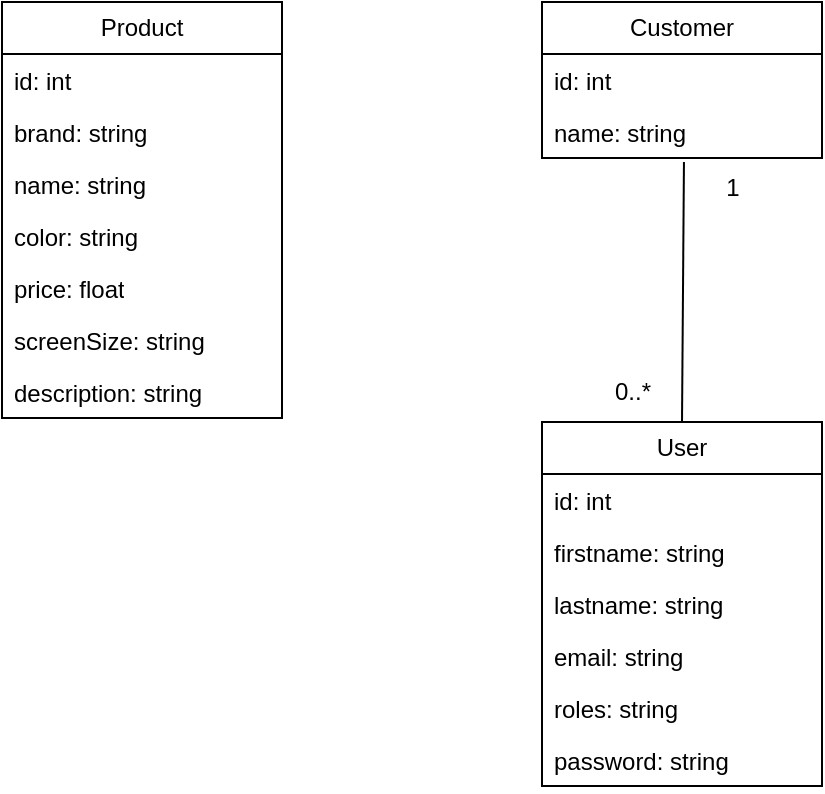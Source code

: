 <mxfile version="22.0.2" type="device">
  <diagram name="Page-1" id="7rVnqfngHAcEO23ORIw5">
    <mxGraphModel dx="1434" dy="884" grid="1" gridSize="10" guides="1" tooltips="1" connect="1" arrows="1" fold="1" page="1" pageScale="1" pageWidth="827" pageHeight="1169" math="0" shadow="0">
      <root>
        <mxCell id="0" />
        <mxCell id="1" parent="0" />
        <mxCell id="qrGA6N0zNRtA1dACyrke-1" value="Customer" style="swimlane;fontStyle=0;childLayout=stackLayout;horizontal=1;startSize=26;fillColor=none;horizontalStack=0;resizeParent=1;resizeParentMax=0;resizeLast=0;collapsible=1;marginBottom=0;whiteSpace=wrap;html=1;" parent="1" vertex="1">
          <mxGeometry x="390" y="460" width="140" height="78" as="geometry" />
        </mxCell>
        <mxCell id="qrGA6N0zNRtA1dACyrke-2" value="id: int" style="text;strokeColor=none;fillColor=none;align=left;verticalAlign=top;spacingLeft=4;spacingRight=4;overflow=hidden;rotatable=0;points=[[0,0.5],[1,0.5]];portConstraint=eastwest;whiteSpace=wrap;html=1;" parent="qrGA6N0zNRtA1dACyrke-1" vertex="1">
          <mxGeometry y="26" width="140" height="26" as="geometry" />
        </mxCell>
        <mxCell id="qrGA6N0zNRtA1dACyrke-3" value="name: string" style="text;strokeColor=none;fillColor=none;align=left;verticalAlign=top;spacingLeft=4;spacingRight=4;overflow=hidden;rotatable=0;points=[[0,0.5],[1,0.5]];portConstraint=eastwest;whiteSpace=wrap;html=1;" parent="qrGA6N0zNRtA1dACyrke-1" vertex="1">
          <mxGeometry y="52" width="140" height="26" as="geometry" />
        </mxCell>
        <mxCell id="qrGA6N0zNRtA1dACyrke-5" value="User" style="swimlane;fontStyle=0;childLayout=stackLayout;horizontal=1;startSize=26;fillColor=none;horizontalStack=0;resizeParent=1;resizeParentMax=0;resizeLast=0;collapsible=1;marginBottom=0;whiteSpace=wrap;html=1;" parent="1" vertex="1">
          <mxGeometry x="390" y="670" width="140" height="182" as="geometry" />
        </mxCell>
        <mxCell id="qrGA6N0zNRtA1dACyrke-6" value="id: int" style="text;strokeColor=none;fillColor=none;align=left;verticalAlign=top;spacingLeft=4;spacingRight=4;overflow=hidden;rotatable=0;points=[[0,0.5],[1,0.5]];portConstraint=eastwest;whiteSpace=wrap;html=1;" parent="qrGA6N0zNRtA1dACyrke-5" vertex="1">
          <mxGeometry y="26" width="140" height="26" as="geometry" />
        </mxCell>
        <mxCell id="qrGA6N0zNRtA1dACyrke-7" value="firstname: string" style="text;strokeColor=none;fillColor=none;align=left;verticalAlign=top;spacingLeft=4;spacingRight=4;overflow=hidden;rotatable=0;points=[[0,0.5],[1,0.5]];portConstraint=eastwest;whiteSpace=wrap;html=1;" parent="qrGA6N0zNRtA1dACyrke-5" vertex="1">
          <mxGeometry y="52" width="140" height="26" as="geometry" />
        </mxCell>
        <mxCell id="qrGA6N0zNRtA1dACyrke-8" value="lastname: string" style="text;strokeColor=none;fillColor=none;align=left;verticalAlign=top;spacingLeft=4;spacingRight=4;overflow=hidden;rotatable=0;points=[[0,0.5],[1,0.5]];portConstraint=eastwest;whiteSpace=wrap;html=1;" parent="qrGA6N0zNRtA1dACyrke-5" vertex="1">
          <mxGeometry y="78" width="140" height="26" as="geometry" />
        </mxCell>
        <mxCell id="qrGA6N0zNRtA1dACyrke-9" value="email: string" style="text;strokeColor=none;fillColor=none;align=left;verticalAlign=top;spacingLeft=4;spacingRight=4;overflow=hidden;rotatable=0;points=[[0,0.5],[1,0.5]];portConstraint=eastwest;whiteSpace=wrap;html=1;" parent="qrGA6N0zNRtA1dACyrke-5" vertex="1">
          <mxGeometry y="104" width="140" height="26" as="geometry" />
        </mxCell>
        <mxCell id="qrGA6N0zNRtA1dACyrke-10" value="roles: string" style="text;strokeColor=none;fillColor=none;align=left;verticalAlign=top;spacingLeft=4;spacingRight=4;overflow=hidden;rotatable=0;points=[[0,0.5],[1,0.5]];portConstraint=eastwest;whiteSpace=wrap;html=1;" parent="qrGA6N0zNRtA1dACyrke-5" vertex="1">
          <mxGeometry y="130" width="140" height="26" as="geometry" />
        </mxCell>
        <mxCell id="qrGA6N0zNRtA1dACyrke-11" value="password: string" style="text;strokeColor=none;fillColor=none;align=left;verticalAlign=top;spacingLeft=4;spacingRight=4;overflow=hidden;rotatable=0;points=[[0,0.5],[1,0.5]];portConstraint=eastwest;whiteSpace=wrap;html=1;" parent="qrGA6N0zNRtA1dACyrke-5" vertex="1">
          <mxGeometry y="156" width="140" height="26" as="geometry" />
        </mxCell>
        <mxCell id="qrGA6N0zNRtA1dACyrke-12" value="" style="endArrow=none;html=1;rounded=0;exitX=0.507;exitY=1.077;exitDx=0;exitDy=0;entryX=0.5;entryY=0;entryDx=0;entryDy=0;exitPerimeter=0;" parent="1" source="qrGA6N0zNRtA1dACyrke-3" target="qrGA6N0zNRtA1dACyrke-5" edge="1">
          <mxGeometry width="50" height="50" relative="1" as="geometry">
            <mxPoint x="450" y="621" as="sourcePoint" />
            <mxPoint x="670" y="620" as="targetPoint" />
            <Array as="points" />
          </mxGeometry>
        </mxCell>
        <mxCell id="qrGA6N0zNRtA1dACyrke-15" value="1" style="text;html=1;align=center;verticalAlign=middle;resizable=0;points=[];autosize=1;strokeColor=none;fillColor=none;" parent="1" vertex="1">
          <mxGeometry x="470" y="538" width="30" height="30" as="geometry" />
        </mxCell>
        <mxCell id="qrGA6N0zNRtA1dACyrke-16" value="0..*" style="text;html=1;align=center;verticalAlign=middle;resizable=0;points=[];autosize=1;strokeColor=none;fillColor=none;" parent="1" vertex="1">
          <mxGeometry x="415" y="640" width="40" height="30" as="geometry" />
        </mxCell>
        <mxCell id="qrGA6N0zNRtA1dACyrke-17" value="Product" style="swimlane;fontStyle=0;childLayout=stackLayout;horizontal=1;startSize=26;fillColor=none;horizontalStack=0;resizeParent=1;resizeParentMax=0;resizeLast=0;collapsible=1;marginBottom=0;whiteSpace=wrap;html=1;" parent="1" vertex="1">
          <mxGeometry x="120" y="460" width="140" height="208" as="geometry" />
        </mxCell>
        <mxCell id="qrGA6N0zNRtA1dACyrke-18" value="id: int" style="text;strokeColor=none;fillColor=none;align=left;verticalAlign=top;spacingLeft=4;spacingRight=4;overflow=hidden;rotatable=0;points=[[0,0.5],[1,0.5]];portConstraint=eastwest;whiteSpace=wrap;html=1;" parent="qrGA6N0zNRtA1dACyrke-17" vertex="1">
          <mxGeometry y="26" width="140" height="26" as="geometry" />
        </mxCell>
        <mxCell id="qrGA6N0zNRtA1dACyrke-19" value="brand: string" style="text;strokeColor=none;fillColor=none;align=left;verticalAlign=top;spacingLeft=4;spacingRight=4;overflow=hidden;rotatable=0;points=[[0,0.5],[1,0.5]];portConstraint=eastwest;whiteSpace=wrap;html=1;" parent="qrGA6N0zNRtA1dACyrke-17" vertex="1">
          <mxGeometry y="52" width="140" height="26" as="geometry" />
        </mxCell>
        <mxCell id="qrGA6N0zNRtA1dACyrke-20" value="name: string" style="text;strokeColor=none;fillColor=none;align=left;verticalAlign=top;spacingLeft=4;spacingRight=4;overflow=hidden;rotatable=0;points=[[0,0.5],[1,0.5]];portConstraint=eastwest;whiteSpace=wrap;html=1;" parent="qrGA6N0zNRtA1dACyrke-17" vertex="1">
          <mxGeometry y="78" width="140" height="26" as="geometry" />
        </mxCell>
        <mxCell id="qrGA6N0zNRtA1dACyrke-22" value="color: string" style="text;strokeColor=none;fillColor=none;align=left;verticalAlign=top;spacingLeft=4;spacingRight=4;overflow=hidden;rotatable=0;points=[[0,0.5],[1,0.5]];portConstraint=eastwest;whiteSpace=wrap;html=1;" parent="qrGA6N0zNRtA1dACyrke-17" vertex="1">
          <mxGeometry y="104" width="140" height="26" as="geometry" />
        </mxCell>
        <mxCell id="qrGA6N0zNRtA1dACyrke-23" value="price: float" style="text;strokeColor=none;fillColor=none;align=left;verticalAlign=top;spacingLeft=4;spacingRight=4;overflow=hidden;rotatable=0;points=[[0,0.5],[1,0.5]];portConstraint=eastwest;whiteSpace=wrap;html=1;" parent="qrGA6N0zNRtA1dACyrke-17" vertex="1">
          <mxGeometry y="130" width="140" height="26" as="geometry" />
        </mxCell>
        <mxCell id="qrGA6N0zNRtA1dACyrke-24" value="screenSize: string" style="text;strokeColor=none;fillColor=none;align=left;verticalAlign=top;spacingLeft=4;spacingRight=4;overflow=hidden;rotatable=0;points=[[0,0.5],[1,0.5]];portConstraint=eastwest;whiteSpace=wrap;html=1;" parent="qrGA6N0zNRtA1dACyrke-17" vertex="1">
          <mxGeometry y="156" width="140" height="26" as="geometry" />
        </mxCell>
        <mxCell id="KWVp1ZEUCIxoZ7lT1TnY-1" value="description: string" style="text;strokeColor=none;fillColor=none;align=left;verticalAlign=top;spacingLeft=4;spacingRight=4;overflow=hidden;rotatable=0;points=[[0,0.5],[1,0.5]];portConstraint=eastwest;whiteSpace=wrap;html=1;" vertex="1" parent="qrGA6N0zNRtA1dACyrke-17">
          <mxGeometry y="182" width="140" height="26" as="geometry" />
        </mxCell>
      </root>
    </mxGraphModel>
  </diagram>
</mxfile>
